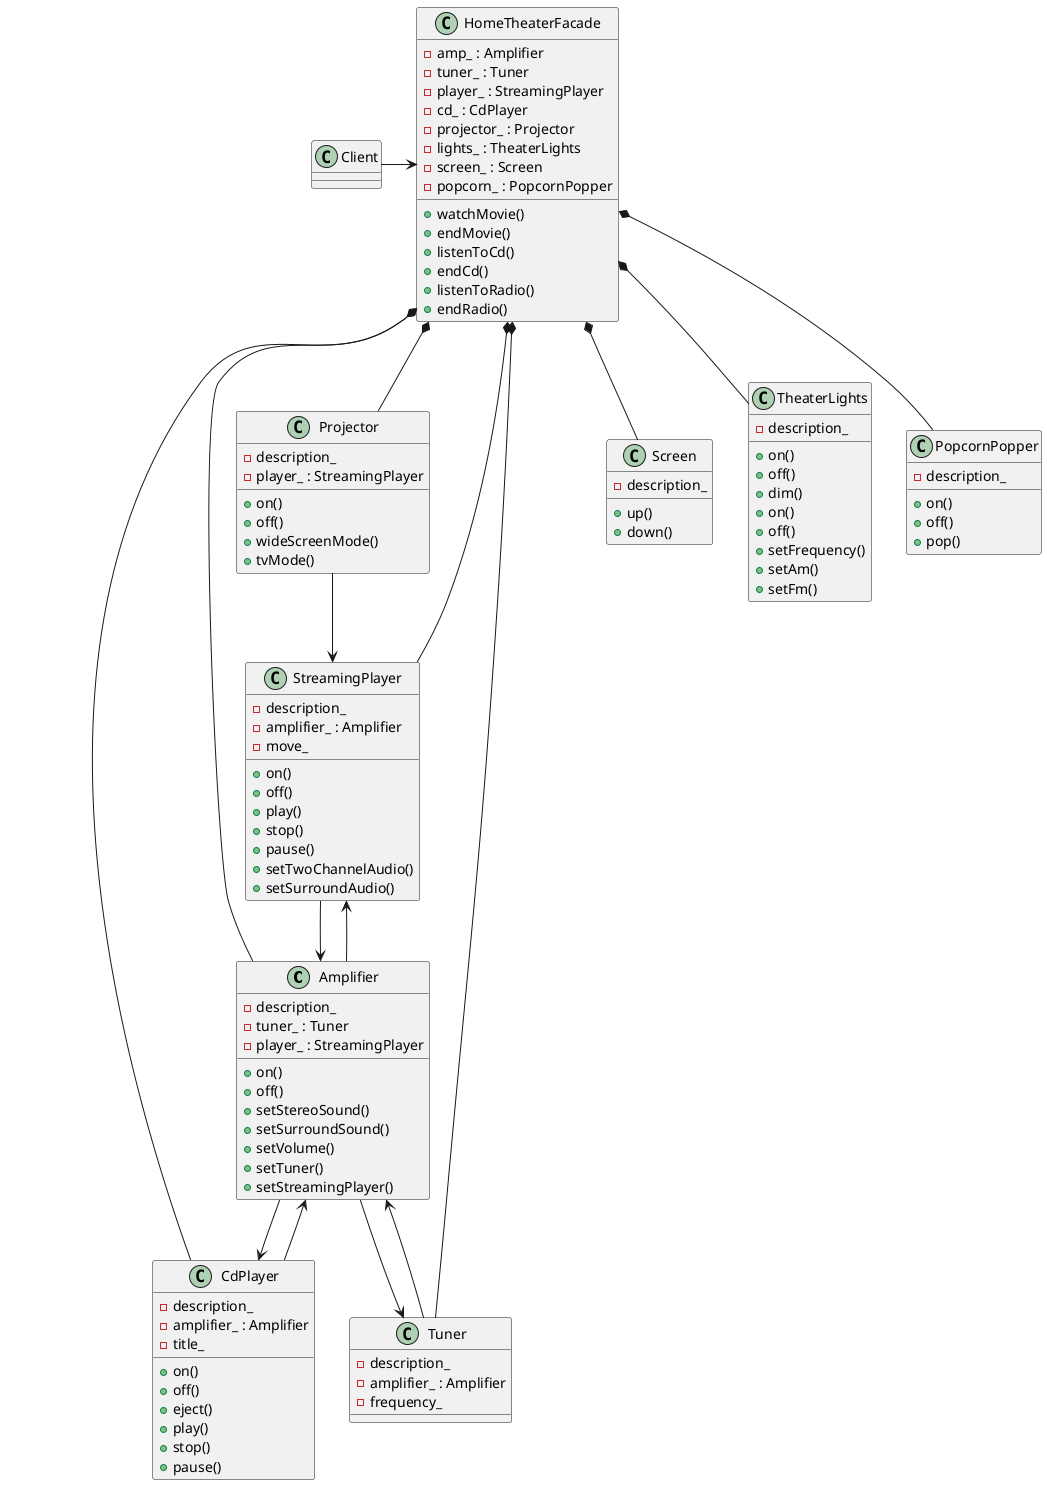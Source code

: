 @startuml facade

class Amplifier{
    -description_
    -tuner_ : Tuner
    -player_ : StreamingPlayer
    +on()
    +off()
    +setStereoSound()
    +setSurroundSound()
    +setVolume()
    +setTuner()
    +setStreamingPlayer()
}

class CdPlayer{
    -description_
    -amplifier_ : Amplifier
    -title_
    +on()
    +off()
    +eject()
    +play()
    +stop()
    +pause()
}

class Projector{
    -description_
    -player_ : StreamingPlayer
    +on()
    +off()
    +wideScreenMode()
    +tvMode()
}

class StreamingPlayer{
    -description_
    -amplifier_ : Amplifier
    -move_
    +on()
    +off()
    +play()
    +stop()
    +pause()
    +setTwoChannelAudio()
    +setSurroundAudio()
}

class Tuner{
    -description_
    -amplifier_ : Amplifier
    -frequency_

}

Amplifier <-up- Tuner
Amplifier <-up- StreamingPlayer
Amplifier <-up- CdPlayer

Amplifier -down-> Tuner
Amplifier -down-> StreamingPlayer
Amplifier -down-> CdPlayer

StreamingPlayer <-up- Projector

class Screen{
    -description_
    +up()
    +down()
}

class TheaterLights{
    -description_
    +on()
    +off()
    +dim()
    +on()
    +off()
    +setFrequency()
    +setAm()
    +setFm()
}

class PopcornPopper{
    -description_
    +on()
    +off()
    +pop()
}

class HomeTheaterFacade{
    -amp_ : Amplifier
    -tuner_ : Tuner
    -player_ : StreamingPlayer
    -cd_ : CdPlayer
    -projector_ : Projector
    -lights_ : TheaterLights
    -screen_ : Screen
    -popcorn_ : PopcornPopper
    +watchMovie()
    +endMovie()
    +listenToCd()
    +endCd()
    +listenToRadio()
    +endRadio()
}

class Client{
}

HomeTheaterFacade *-down- Amplifier
HomeTheaterFacade *-down- Tuner
HomeTheaterFacade *-down- StreamingPlayer
HomeTheaterFacade *-down- CdPlayer
HomeTheaterFacade *-down- Projector
HomeTheaterFacade *-down- TheaterLights
HomeTheaterFacade *-down- Screen
HomeTheaterFacade *-down- PopcornPopper


Client -> HomeTheaterFacade

@enduml
